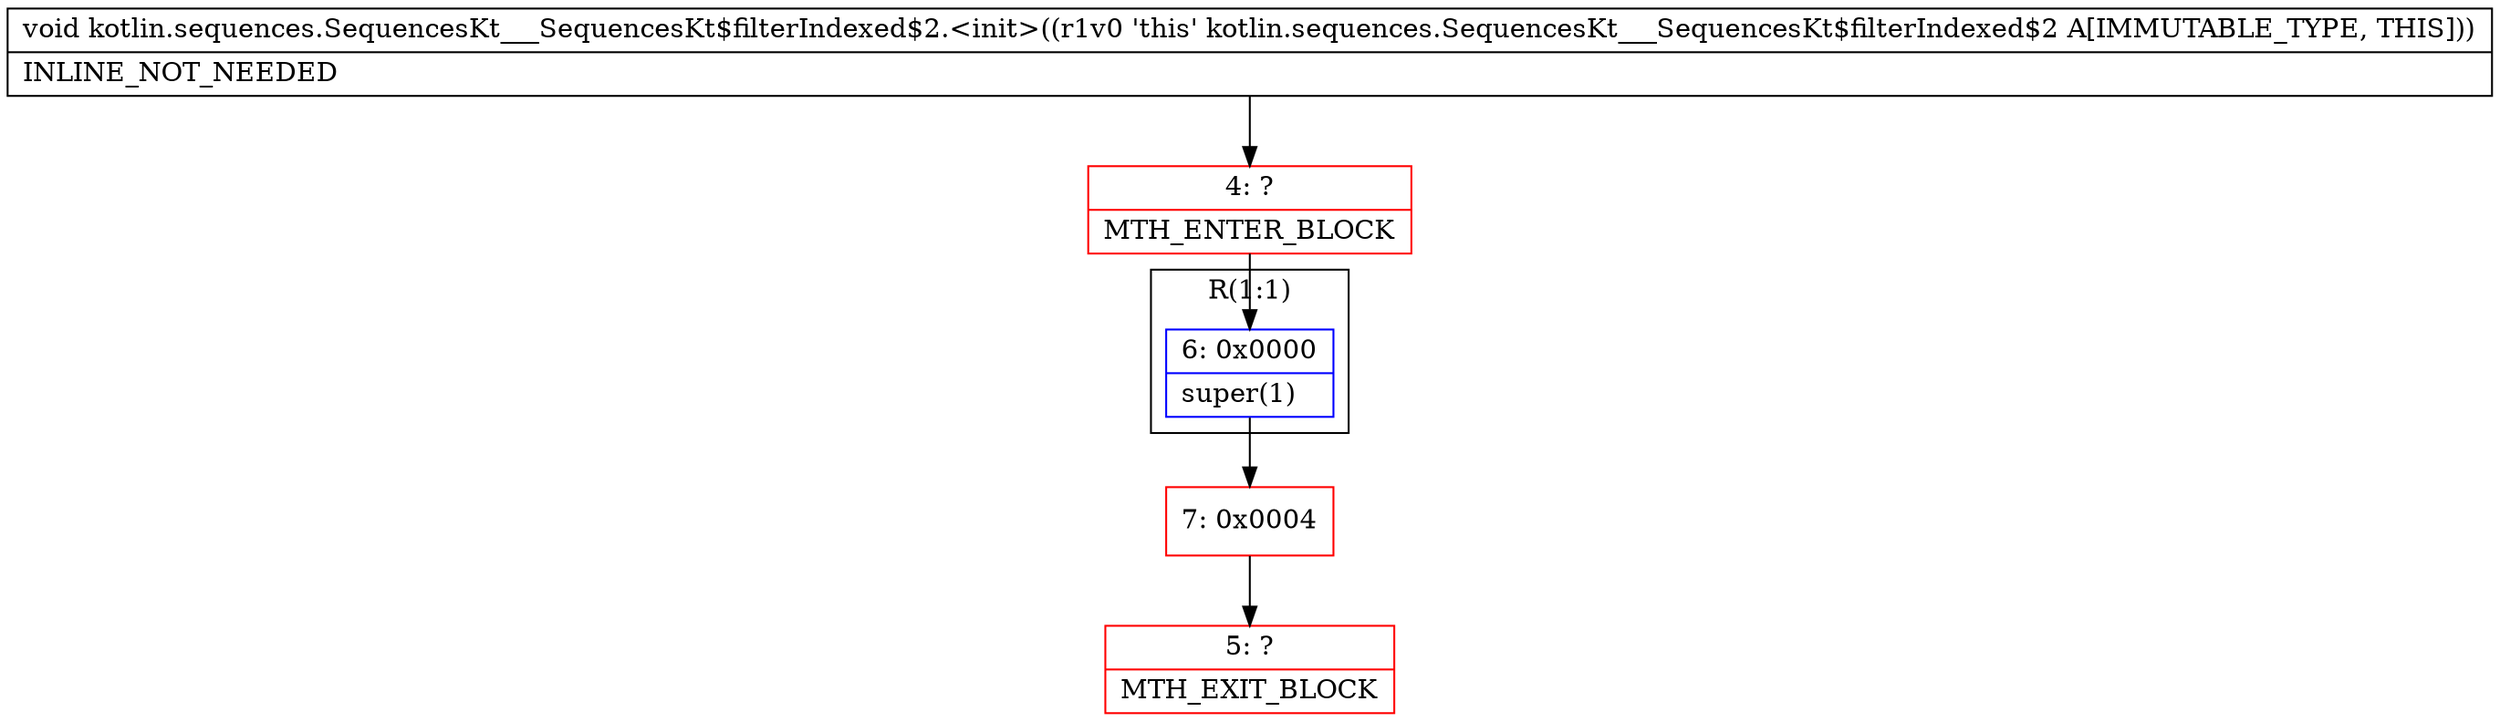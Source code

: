 digraph "CFG forkotlin.sequences.SequencesKt___SequencesKt$filterIndexed$2.\<init\>()V" {
subgraph cluster_Region_179101623 {
label = "R(1:1)";
node [shape=record,color=blue];
Node_6 [shape=record,label="{6\:\ 0x0000|super(1)\l}"];
}
Node_4 [shape=record,color=red,label="{4\:\ ?|MTH_ENTER_BLOCK\l}"];
Node_7 [shape=record,color=red,label="{7\:\ 0x0004}"];
Node_5 [shape=record,color=red,label="{5\:\ ?|MTH_EXIT_BLOCK\l}"];
MethodNode[shape=record,label="{void kotlin.sequences.SequencesKt___SequencesKt$filterIndexed$2.\<init\>((r1v0 'this' kotlin.sequences.SequencesKt___SequencesKt$filterIndexed$2 A[IMMUTABLE_TYPE, THIS]))  | INLINE_NOT_NEEDED\l}"];
MethodNode -> Node_4;Node_6 -> Node_7;
Node_4 -> Node_6;
Node_7 -> Node_5;
}

